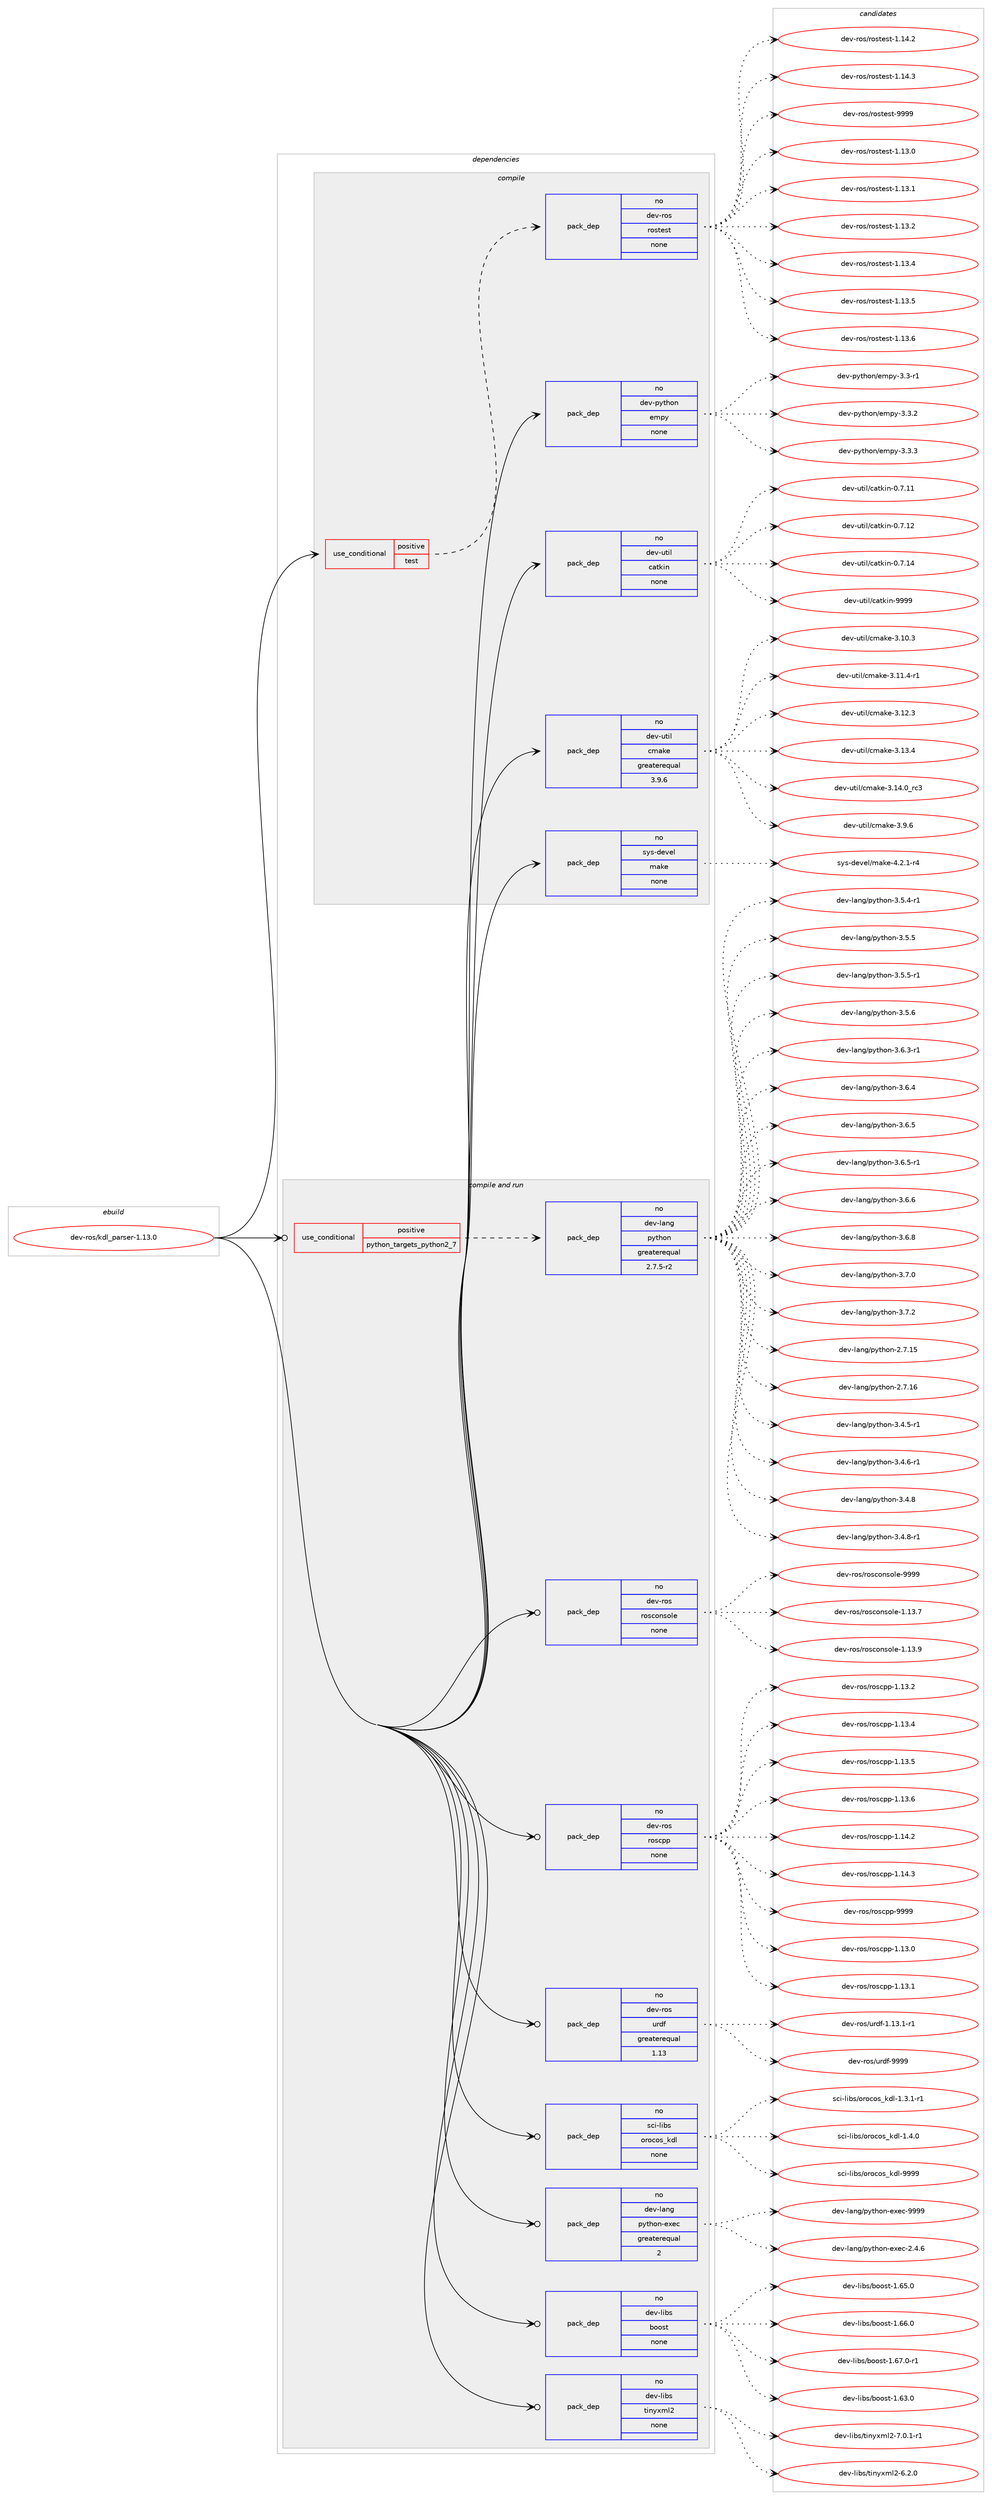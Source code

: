 digraph prolog {

# *************
# Graph options
# *************

newrank=true;
concentrate=true;
compound=true;
graph [rankdir=LR,fontname=Helvetica,fontsize=10,ranksep=1.5];#, ranksep=2.5, nodesep=0.2];
edge  [arrowhead=vee];
node  [fontname=Helvetica,fontsize=10];

# **********
# The ebuild
# **********

subgraph cluster_leftcol {
color=gray;
rank=same;
label=<<i>ebuild</i>>;
id [label="dev-ros/kdl_parser-1.13.0", color=red, width=4, href="../dev-ros/kdl_parser-1.13.0.svg"];
}

# ****************
# The dependencies
# ****************

subgraph cluster_midcol {
color=gray;
label=<<i>dependencies</i>>;
subgraph cluster_compile {
fillcolor="#eeeeee";
style=filled;
label=<<i>compile</i>>;
subgraph cond388828 {
dependency1458521 [label=<<TABLE BORDER="0" CELLBORDER="1" CELLSPACING="0" CELLPADDING="4"><TR><TD ROWSPAN="3" CELLPADDING="10">use_conditional</TD></TR><TR><TD>positive</TD></TR><TR><TD>test</TD></TR></TABLE>>, shape=none, color=red];
subgraph pack1046303 {
dependency1458522 [label=<<TABLE BORDER="0" CELLBORDER="1" CELLSPACING="0" CELLPADDING="4" WIDTH="220"><TR><TD ROWSPAN="6" CELLPADDING="30">pack_dep</TD></TR><TR><TD WIDTH="110">no</TD></TR><TR><TD>dev-ros</TD></TR><TR><TD>rostest</TD></TR><TR><TD>none</TD></TR><TR><TD></TD></TR></TABLE>>, shape=none, color=blue];
}
dependency1458521:e -> dependency1458522:w [weight=20,style="dashed",arrowhead="vee"];
}
id:e -> dependency1458521:w [weight=20,style="solid",arrowhead="vee"];
subgraph pack1046304 {
dependency1458523 [label=<<TABLE BORDER="0" CELLBORDER="1" CELLSPACING="0" CELLPADDING="4" WIDTH="220"><TR><TD ROWSPAN="6" CELLPADDING="30">pack_dep</TD></TR><TR><TD WIDTH="110">no</TD></TR><TR><TD>dev-python</TD></TR><TR><TD>empy</TD></TR><TR><TD>none</TD></TR><TR><TD></TD></TR></TABLE>>, shape=none, color=blue];
}
id:e -> dependency1458523:w [weight=20,style="solid",arrowhead="vee"];
subgraph pack1046305 {
dependency1458524 [label=<<TABLE BORDER="0" CELLBORDER="1" CELLSPACING="0" CELLPADDING="4" WIDTH="220"><TR><TD ROWSPAN="6" CELLPADDING="30">pack_dep</TD></TR><TR><TD WIDTH="110">no</TD></TR><TR><TD>dev-util</TD></TR><TR><TD>catkin</TD></TR><TR><TD>none</TD></TR><TR><TD></TD></TR></TABLE>>, shape=none, color=blue];
}
id:e -> dependency1458524:w [weight=20,style="solid",arrowhead="vee"];
subgraph pack1046306 {
dependency1458525 [label=<<TABLE BORDER="0" CELLBORDER="1" CELLSPACING="0" CELLPADDING="4" WIDTH="220"><TR><TD ROWSPAN="6" CELLPADDING="30">pack_dep</TD></TR><TR><TD WIDTH="110">no</TD></TR><TR><TD>dev-util</TD></TR><TR><TD>cmake</TD></TR><TR><TD>greaterequal</TD></TR><TR><TD>3.9.6</TD></TR></TABLE>>, shape=none, color=blue];
}
id:e -> dependency1458525:w [weight=20,style="solid",arrowhead="vee"];
subgraph pack1046307 {
dependency1458526 [label=<<TABLE BORDER="0" CELLBORDER="1" CELLSPACING="0" CELLPADDING="4" WIDTH="220"><TR><TD ROWSPAN="6" CELLPADDING="30">pack_dep</TD></TR><TR><TD WIDTH="110">no</TD></TR><TR><TD>sys-devel</TD></TR><TR><TD>make</TD></TR><TR><TD>none</TD></TR><TR><TD></TD></TR></TABLE>>, shape=none, color=blue];
}
id:e -> dependency1458526:w [weight=20,style="solid",arrowhead="vee"];
}
subgraph cluster_compileandrun {
fillcolor="#eeeeee";
style=filled;
label=<<i>compile and run</i>>;
subgraph cond388829 {
dependency1458527 [label=<<TABLE BORDER="0" CELLBORDER="1" CELLSPACING="0" CELLPADDING="4"><TR><TD ROWSPAN="3" CELLPADDING="10">use_conditional</TD></TR><TR><TD>positive</TD></TR><TR><TD>python_targets_python2_7</TD></TR></TABLE>>, shape=none, color=red];
subgraph pack1046308 {
dependency1458528 [label=<<TABLE BORDER="0" CELLBORDER="1" CELLSPACING="0" CELLPADDING="4" WIDTH="220"><TR><TD ROWSPAN="6" CELLPADDING="30">pack_dep</TD></TR><TR><TD WIDTH="110">no</TD></TR><TR><TD>dev-lang</TD></TR><TR><TD>python</TD></TR><TR><TD>greaterequal</TD></TR><TR><TD>2.7.5-r2</TD></TR></TABLE>>, shape=none, color=blue];
}
dependency1458527:e -> dependency1458528:w [weight=20,style="dashed",arrowhead="vee"];
}
id:e -> dependency1458527:w [weight=20,style="solid",arrowhead="odotvee"];
subgraph pack1046309 {
dependency1458529 [label=<<TABLE BORDER="0" CELLBORDER="1" CELLSPACING="0" CELLPADDING="4" WIDTH="220"><TR><TD ROWSPAN="6" CELLPADDING="30">pack_dep</TD></TR><TR><TD WIDTH="110">no</TD></TR><TR><TD>dev-lang</TD></TR><TR><TD>python-exec</TD></TR><TR><TD>greaterequal</TD></TR><TR><TD>2</TD></TR></TABLE>>, shape=none, color=blue];
}
id:e -> dependency1458529:w [weight=20,style="solid",arrowhead="odotvee"];
subgraph pack1046310 {
dependency1458530 [label=<<TABLE BORDER="0" CELLBORDER="1" CELLSPACING="0" CELLPADDING="4" WIDTH="220"><TR><TD ROWSPAN="6" CELLPADDING="30">pack_dep</TD></TR><TR><TD WIDTH="110">no</TD></TR><TR><TD>dev-libs</TD></TR><TR><TD>boost</TD></TR><TR><TD>none</TD></TR><TR><TD></TD></TR></TABLE>>, shape=none, color=blue];
}
id:e -> dependency1458530:w [weight=20,style="solid",arrowhead="odotvee"];
subgraph pack1046311 {
dependency1458531 [label=<<TABLE BORDER="0" CELLBORDER="1" CELLSPACING="0" CELLPADDING="4" WIDTH="220"><TR><TD ROWSPAN="6" CELLPADDING="30">pack_dep</TD></TR><TR><TD WIDTH="110">no</TD></TR><TR><TD>dev-libs</TD></TR><TR><TD>tinyxml2</TD></TR><TR><TD>none</TD></TR><TR><TD></TD></TR></TABLE>>, shape=none, color=blue];
}
id:e -> dependency1458531:w [weight=20,style="solid",arrowhead="odotvee"];
subgraph pack1046312 {
dependency1458532 [label=<<TABLE BORDER="0" CELLBORDER="1" CELLSPACING="0" CELLPADDING="4" WIDTH="220"><TR><TD ROWSPAN="6" CELLPADDING="30">pack_dep</TD></TR><TR><TD WIDTH="110">no</TD></TR><TR><TD>dev-ros</TD></TR><TR><TD>rosconsole</TD></TR><TR><TD>none</TD></TR><TR><TD></TD></TR></TABLE>>, shape=none, color=blue];
}
id:e -> dependency1458532:w [weight=20,style="solid",arrowhead="odotvee"];
subgraph pack1046313 {
dependency1458533 [label=<<TABLE BORDER="0" CELLBORDER="1" CELLSPACING="0" CELLPADDING="4" WIDTH="220"><TR><TD ROWSPAN="6" CELLPADDING="30">pack_dep</TD></TR><TR><TD WIDTH="110">no</TD></TR><TR><TD>dev-ros</TD></TR><TR><TD>roscpp</TD></TR><TR><TD>none</TD></TR><TR><TD></TD></TR></TABLE>>, shape=none, color=blue];
}
id:e -> dependency1458533:w [weight=20,style="solid",arrowhead="odotvee"];
subgraph pack1046314 {
dependency1458534 [label=<<TABLE BORDER="0" CELLBORDER="1" CELLSPACING="0" CELLPADDING="4" WIDTH="220"><TR><TD ROWSPAN="6" CELLPADDING="30">pack_dep</TD></TR><TR><TD WIDTH="110">no</TD></TR><TR><TD>dev-ros</TD></TR><TR><TD>urdf</TD></TR><TR><TD>greaterequal</TD></TR><TR><TD>1.13</TD></TR></TABLE>>, shape=none, color=blue];
}
id:e -> dependency1458534:w [weight=20,style="solid",arrowhead="odotvee"];
subgraph pack1046315 {
dependency1458535 [label=<<TABLE BORDER="0" CELLBORDER="1" CELLSPACING="0" CELLPADDING="4" WIDTH="220"><TR><TD ROWSPAN="6" CELLPADDING="30">pack_dep</TD></TR><TR><TD WIDTH="110">no</TD></TR><TR><TD>sci-libs</TD></TR><TR><TD>orocos_kdl</TD></TR><TR><TD>none</TD></TR><TR><TD></TD></TR></TABLE>>, shape=none, color=blue];
}
id:e -> dependency1458535:w [weight=20,style="solid",arrowhead="odotvee"];
}
subgraph cluster_run {
fillcolor="#eeeeee";
style=filled;
label=<<i>run</i>>;
}
}

# **************
# The candidates
# **************

subgraph cluster_choices {
rank=same;
color=gray;
label=<<i>candidates</i>>;

subgraph choice1046303 {
color=black;
nodesep=1;
choice100101118451141111154711411111511610111511645494649514648 [label="dev-ros/rostest-1.13.0", color=red, width=4,href="../dev-ros/rostest-1.13.0.svg"];
choice100101118451141111154711411111511610111511645494649514649 [label="dev-ros/rostest-1.13.1", color=red, width=4,href="../dev-ros/rostest-1.13.1.svg"];
choice100101118451141111154711411111511610111511645494649514650 [label="dev-ros/rostest-1.13.2", color=red, width=4,href="../dev-ros/rostest-1.13.2.svg"];
choice100101118451141111154711411111511610111511645494649514652 [label="dev-ros/rostest-1.13.4", color=red, width=4,href="../dev-ros/rostest-1.13.4.svg"];
choice100101118451141111154711411111511610111511645494649514653 [label="dev-ros/rostest-1.13.5", color=red, width=4,href="../dev-ros/rostest-1.13.5.svg"];
choice100101118451141111154711411111511610111511645494649514654 [label="dev-ros/rostest-1.13.6", color=red, width=4,href="../dev-ros/rostest-1.13.6.svg"];
choice100101118451141111154711411111511610111511645494649524650 [label="dev-ros/rostest-1.14.2", color=red, width=4,href="../dev-ros/rostest-1.14.2.svg"];
choice100101118451141111154711411111511610111511645494649524651 [label="dev-ros/rostest-1.14.3", color=red, width=4,href="../dev-ros/rostest-1.14.3.svg"];
choice10010111845114111115471141111151161011151164557575757 [label="dev-ros/rostest-9999", color=red, width=4,href="../dev-ros/rostest-9999.svg"];
dependency1458522:e -> choice100101118451141111154711411111511610111511645494649514648:w [style=dotted,weight="100"];
dependency1458522:e -> choice100101118451141111154711411111511610111511645494649514649:w [style=dotted,weight="100"];
dependency1458522:e -> choice100101118451141111154711411111511610111511645494649514650:w [style=dotted,weight="100"];
dependency1458522:e -> choice100101118451141111154711411111511610111511645494649514652:w [style=dotted,weight="100"];
dependency1458522:e -> choice100101118451141111154711411111511610111511645494649514653:w [style=dotted,weight="100"];
dependency1458522:e -> choice100101118451141111154711411111511610111511645494649514654:w [style=dotted,weight="100"];
dependency1458522:e -> choice100101118451141111154711411111511610111511645494649524650:w [style=dotted,weight="100"];
dependency1458522:e -> choice100101118451141111154711411111511610111511645494649524651:w [style=dotted,weight="100"];
dependency1458522:e -> choice10010111845114111115471141111151161011151164557575757:w [style=dotted,weight="100"];
}
subgraph choice1046304 {
color=black;
nodesep=1;
choice1001011184511212111610411111047101109112121455146514511449 [label="dev-python/empy-3.3-r1", color=red, width=4,href="../dev-python/empy-3.3-r1.svg"];
choice1001011184511212111610411111047101109112121455146514650 [label="dev-python/empy-3.3.2", color=red, width=4,href="../dev-python/empy-3.3.2.svg"];
choice1001011184511212111610411111047101109112121455146514651 [label="dev-python/empy-3.3.3", color=red, width=4,href="../dev-python/empy-3.3.3.svg"];
dependency1458523:e -> choice1001011184511212111610411111047101109112121455146514511449:w [style=dotted,weight="100"];
dependency1458523:e -> choice1001011184511212111610411111047101109112121455146514650:w [style=dotted,weight="100"];
dependency1458523:e -> choice1001011184511212111610411111047101109112121455146514651:w [style=dotted,weight="100"];
}
subgraph choice1046305 {
color=black;
nodesep=1;
choice1001011184511711610510847999711610710511045484655464949 [label="dev-util/catkin-0.7.11", color=red, width=4,href="../dev-util/catkin-0.7.11.svg"];
choice1001011184511711610510847999711610710511045484655464950 [label="dev-util/catkin-0.7.12", color=red, width=4,href="../dev-util/catkin-0.7.12.svg"];
choice1001011184511711610510847999711610710511045484655464952 [label="dev-util/catkin-0.7.14", color=red, width=4,href="../dev-util/catkin-0.7.14.svg"];
choice100101118451171161051084799971161071051104557575757 [label="dev-util/catkin-9999", color=red, width=4,href="../dev-util/catkin-9999.svg"];
dependency1458524:e -> choice1001011184511711610510847999711610710511045484655464949:w [style=dotted,weight="100"];
dependency1458524:e -> choice1001011184511711610510847999711610710511045484655464950:w [style=dotted,weight="100"];
dependency1458524:e -> choice1001011184511711610510847999711610710511045484655464952:w [style=dotted,weight="100"];
dependency1458524:e -> choice100101118451171161051084799971161071051104557575757:w [style=dotted,weight="100"];
}
subgraph choice1046306 {
color=black;
nodesep=1;
choice1001011184511711610510847991099710710145514649484651 [label="dev-util/cmake-3.10.3", color=red, width=4,href="../dev-util/cmake-3.10.3.svg"];
choice10010111845117116105108479910997107101455146494946524511449 [label="dev-util/cmake-3.11.4-r1", color=red, width=4,href="../dev-util/cmake-3.11.4-r1.svg"];
choice1001011184511711610510847991099710710145514649504651 [label="dev-util/cmake-3.12.3", color=red, width=4,href="../dev-util/cmake-3.12.3.svg"];
choice1001011184511711610510847991099710710145514649514652 [label="dev-util/cmake-3.13.4", color=red, width=4,href="../dev-util/cmake-3.13.4.svg"];
choice1001011184511711610510847991099710710145514649524648951149951 [label="dev-util/cmake-3.14.0_rc3", color=red, width=4,href="../dev-util/cmake-3.14.0_rc3.svg"];
choice10010111845117116105108479910997107101455146574654 [label="dev-util/cmake-3.9.6", color=red, width=4,href="../dev-util/cmake-3.9.6.svg"];
dependency1458525:e -> choice1001011184511711610510847991099710710145514649484651:w [style=dotted,weight="100"];
dependency1458525:e -> choice10010111845117116105108479910997107101455146494946524511449:w [style=dotted,weight="100"];
dependency1458525:e -> choice1001011184511711610510847991099710710145514649504651:w [style=dotted,weight="100"];
dependency1458525:e -> choice1001011184511711610510847991099710710145514649514652:w [style=dotted,weight="100"];
dependency1458525:e -> choice1001011184511711610510847991099710710145514649524648951149951:w [style=dotted,weight="100"];
dependency1458525:e -> choice10010111845117116105108479910997107101455146574654:w [style=dotted,weight="100"];
}
subgraph choice1046307 {
color=black;
nodesep=1;
choice1151211154510010111810110847109971071014552465046494511452 [label="sys-devel/make-4.2.1-r4", color=red, width=4,href="../sys-devel/make-4.2.1-r4.svg"];
dependency1458526:e -> choice1151211154510010111810110847109971071014552465046494511452:w [style=dotted,weight="100"];
}
subgraph choice1046308 {
color=black;
nodesep=1;
choice10010111845108971101034711212111610411111045504655464953 [label="dev-lang/python-2.7.15", color=red, width=4,href="../dev-lang/python-2.7.15.svg"];
choice10010111845108971101034711212111610411111045504655464954 [label="dev-lang/python-2.7.16", color=red, width=4,href="../dev-lang/python-2.7.16.svg"];
choice1001011184510897110103471121211161041111104551465246534511449 [label="dev-lang/python-3.4.5-r1", color=red, width=4,href="../dev-lang/python-3.4.5-r1.svg"];
choice1001011184510897110103471121211161041111104551465246544511449 [label="dev-lang/python-3.4.6-r1", color=red, width=4,href="../dev-lang/python-3.4.6-r1.svg"];
choice100101118451089711010347112121116104111110455146524656 [label="dev-lang/python-3.4.8", color=red, width=4,href="../dev-lang/python-3.4.8.svg"];
choice1001011184510897110103471121211161041111104551465246564511449 [label="dev-lang/python-3.4.8-r1", color=red, width=4,href="../dev-lang/python-3.4.8-r1.svg"];
choice1001011184510897110103471121211161041111104551465346524511449 [label="dev-lang/python-3.5.4-r1", color=red, width=4,href="../dev-lang/python-3.5.4-r1.svg"];
choice100101118451089711010347112121116104111110455146534653 [label="dev-lang/python-3.5.5", color=red, width=4,href="../dev-lang/python-3.5.5.svg"];
choice1001011184510897110103471121211161041111104551465346534511449 [label="dev-lang/python-3.5.5-r1", color=red, width=4,href="../dev-lang/python-3.5.5-r1.svg"];
choice100101118451089711010347112121116104111110455146534654 [label="dev-lang/python-3.5.6", color=red, width=4,href="../dev-lang/python-3.5.6.svg"];
choice1001011184510897110103471121211161041111104551465446514511449 [label="dev-lang/python-3.6.3-r1", color=red, width=4,href="../dev-lang/python-3.6.3-r1.svg"];
choice100101118451089711010347112121116104111110455146544652 [label="dev-lang/python-3.6.4", color=red, width=4,href="../dev-lang/python-3.6.4.svg"];
choice100101118451089711010347112121116104111110455146544653 [label="dev-lang/python-3.6.5", color=red, width=4,href="../dev-lang/python-3.6.5.svg"];
choice1001011184510897110103471121211161041111104551465446534511449 [label="dev-lang/python-3.6.5-r1", color=red, width=4,href="../dev-lang/python-3.6.5-r1.svg"];
choice100101118451089711010347112121116104111110455146544654 [label="dev-lang/python-3.6.6", color=red, width=4,href="../dev-lang/python-3.6.6.svg"];
choice100101118451089711010347112121116104111110455146544656 [label="dev-lang/python-3.6.8", color=red, width=4,href="../dev-lang/python-3.6.8.svg"];
choice100101118451089711010347112121116104111110455146554648 [label="dev-lang/python-3.7.0", color=red, width=4,href="../dev-lang/python-3.7.0.svg"];
choice100101118451089711010347112121116104111110455146554650 [label="dev-lang/python-3.7.2", color=red, width=4,href="../dev-lang/python-3.7.2.svg"];
dependency1458528:e -> choice10010111845108971101034711212111610411111045504655464953:w [style=dotted,weight="100"];
dependency1458528:e -> choice10010111845108971101034711212111610411111045504655464954:w [style=dotted,weight="100"];
dependency1458528:e -> choice1001011184510897110103471121211161041111104551465246534511449:w [style=dotted,weight="100"];
dependency1458528:e -> choice1001011184510897110103471121211161041111104551465246544511449:w [style=dotted,weight="100"];
dependency1458528:e -> choice100101118451089711010347112121116104111110455146524656:w [style=dotted,weight="100"];
dependency1458528:e -> choice1001011184510897110103471121211161041111104551465246564511449:w [style=dotted,weight="100"];
dependency1458528:e -> choice1001011184510897110103471121211161041111104551465346524511449:w [style=dotted,weight="100"];
dependency1458528:e -> choice100101118451089711010347112121116104111110455146534653:w [style=dotted,weight="100"];
dependency1458528:e -> choice1001011184510897110103471121211161041111104551465346534511449:w [style=dotted,weight="100"];
dependency1458528:e -> choice100101118451089711010347112121116104111110455146534654:w [style=dotted,weight="100"];
dependency1458528:e -> choice1001011184510897110103471121211161041111104551465446514511449:w [style=dotted,weight="100"];
dependency1458528:e -> choice100101118451089711010347112121116104111110455146544652:w [style=dotted,weight="100"];
dependency1458528:e -> choice100101118451089711010347112121116104111110455146544653:w [style=dotted,weight="100"];
dependency1458528:e -> choice1001011184510897110103471121211161041111104551465446534511449:w [style=dotted,weight="100"];
dependency1458528:e -> choice100101118451089711010347112121116104111110455146544654:w [style=dotted,weight="100"];
dependency1458528:e -> choice100101118451089711010347112121116104111110455146544656:w [style=dotted,weight="100"];
dependency1458528:e -> choice100101118451089711010347112121116104111110455146554648:w [style=dotted,weight="100"];
dependency1458528:e -> choice100101118451089711010347112121116104111110455146554650:w [style=dotted,weight="100"];
}
subgraph choice1046309 {
color=black;
nodesep=1;
choice1001011184510897110103471121211161041111104510112010199455046524654 [label="dev-lang/python-exec-2.4.6", color=red, width=4,href="../dev-lang/python-exec-2.4.6.svg"];
choice10010111845108971101034711212111610411111045101120101994557575757 [label="dev-lang/python-exec-9999", color=red, width=4,href="../dev-lang/python-exec-9999.svg"];
dependency1458529:e -> choice1001011184510897110103471121211161041111104510112010199455046524654:w [style=dotted,weight="100"];
dependency1458529:e -> choice10010111845108971101034711212111610411111045101120101994557575757:w [style=dotted,weight="100"];
}
subgraph choice1046310 {
color=black;
nodesep=1;
choice1001011184510810598115479811111111511645494654514648 [label="dev-libs/boost-1.63.0", color=red, width=4,href="../dev-libs/boost-1.63.0.svg"];
choice1001011184510810598115479811111111511645494654534648 [label="dev-libs/boost-1.65.0", color=red, width=4,href="../dev-libs/boost-1.65.0.svg"];
choice1001011184510810598115479811111111511645494654544648 [label="dev-libs/boost-1.66.0", color=red, width=4,href="../dev-libs/boost-1.66.0.svg"];
choice10010111845108105981154798111111115116454946545546484511449 [label="dev-libs/boost-1.67.0-r1", color=red, width=4,href="../dev-libs/boost-1.67.0-r1.svg"];
dependency1458530:e -> choice1001011184510810598115479811111111511645494654514648:w [style=dotted,weight="100"];
dependency1458530:e -> choice1001011184510810598115479811111111511645494654534648:w [style=dotted,weight="100"];
dependency1458530:e -> choice1001011184510810598115479811111111511645494654544648:w [style=dotted,weight="100"];
dependency1458530:e -> choice10010111845108105981154798111111115116454946545546484511449:w [style=dotted,weight="100"];
}
subgraph choice1046311 {
color=black;
nodesep=1;
choice10010111845108105981154711610511012112010910850455446504648 [label="dev-libs/tinyxml2-6.2.0", color=red, width=4,href="../dev-libs/tinyxml2-6.2.0.svg"];
choice100101118451081059811547116105110121120109108504555464846494511449 [label="dev-libs/tinyxml2-7.0.1-r1", color=red, width=4,href="../dev-libs/tinyxml2-7.0.1-r1.svg"];
dependency1458531:e -> choice10010111845108105981154711610511012112010910850455446504648:w [style=dotted,weight="100"];
dependency1458531:e -> choice100101118451081059811547116105110121120109108504555464846494511449:w [style=dotted,weight="100"];
}
subgraph choice1046312 {
color=black;
nodesep=1;
choice10010111845114111115471141111159911111011511110810145494649514655 [label="dev-ros/rosconsole-1.13.7", color=red, width=4,href="../dev-ros/rosconsole-1.13.7.svg"];
choice10010111845114111115471141111159911111011511110810145494649514657 [label="dev-ros/rosconsole-1.13.9", color=red, width=4,href="../dev-ros/rosconsole-1.13.9.svg"];
choice1001011184511411111547114111115991111101151111081014557575757 [label="dev-ros/rosconsole-9999", color=red, width=4,href="../dev-ros/rosconsole-9999.svg"];
dependency1458532:e -> choice10010111845114111115471141111159911111011511110810145494649514655:w [style=dotted,weight="100"];
dependency1458532:e -> choice10010111845114111115471141111159911111011511110810145494649514657:w [style=dotted,weight="100"];
dependency1458532:e -> choice1001011184511411111547114111115991111101151111081014557575757:w [style=dotted,weight="100"];
}
subgraph choice1046313 {
color=black;
nodesep=1;
choice10010111845114111115471141111159911211245494649514648 [label="dev-ros/roscpp-1.13.0", color=red, width=4,href="../dev-ros/roscpp-1.13.0.svg"];
choice10010111845114111115471141111159911211245494649514649 [label="dev-ros/roscpp-1.13.1", color=red, width=4,href="../dev-ros/roscpp-1.13.1.svg"];
choice10010111845114111115471141111159911211245494649514650 [label="dev-ros/roscpp-1.13.2", color=red, width=4,href="../dev-ros/roscpp-1.13.2.svg"];
choice10010111845114111115471141111159911211245494649514652 [label="dev-ros/roscpp-1.13.4", color=red, width=4,href="../dev-ros/roscpp-1.13.4.svg"];
choice10010111845114111115471141111159911211245494649514653 [label="dev-ros/roscpp-1.13.5", color=red, width=4,href="../dev-ros/roscpp-1.13.5.svg"];
choice10010111845114111115471141111159911211245494649514654 [label="dev-ros/roscpp-1.13.6", color=red, width=4,href="../dev-ros/roscpp-1.13.6.svg"];
choice10010111845114111115471141111159911211245494649524650 [label="dev-ros/roscpp-1.14.2", color=red, width=4,href="../dev-ros/roscpp-1.14.2.svg"];
choice10010111845114111115471141111159911211245494649524651 [label="dev-ros/roscpp-1.14.3", color=red, width=4,href="../dev-ros/roscpp-1.14.3.svg"];
choice1001011184511411111547114111115991121124557575757 [label="dev-ros/roscpp-9999", color=red, width=4,href="../dev-ros/roscpp-9999.svg"];
dependency1458533:e -> choice10010111845114111115471141111159911211245494649514648:w [style=dotted,weight="100"];
dependency1458533:e -> choice10010111845114111115471141111159911211245494649514649:w [style=dotted,weight="100"];
dependency1458533:e -> choice10010111845114111115471141111159911211245494649514650:w [style=dotted,weight="100"];
dependency1458533:e -> choice10010111845114111115471141111159911211245494649514652:w [style=dotted,weight="100"];
dependency1458533:e -> choice10010111845114111115471141111159911211245494649514653:w [style=dotted,weight="100"];
dependency1458533:e -> choice10010111845114111115471141111159911211245494649514654:w [style=dotted,weight="100"];
dependency1458533:e -> choice10010111845114111115471141111159911211245494649524650:w [style=dotted,weight="100"];
dependency1458533:e -> choice10010111845114111115471141111159911211245494649524651:w [style=dotted,weight="100"];
dependency1458533:e -> choice1001011184511411111547114111115991121124557575757:w [style=dotted,weight="100"];
}
subgraph choice1046314 {
color=black;
nodesep=1;
choice1001011184511411111547117114100102454946495146494511449 [label="dev-ros/urdf-1.13.1-r1", color=red, width=4,href="../dev-ros/urdf-1.13.1-r1.svg"];
choice10010111845114111115471171141001024557575757 [label="dev-ros/urdf-9999", color=red, width=4,href="../dev-ros/urdf-9999.svg"];
dependency1458534:e -> choice1001011184511411111547117114100102454946495146494511449:w [style=dotted,weight="100"];
dependency1458534:e -> choice10010111845114111115471171141001024557575757:w [style=dotted,weight="100"];
}
subgraph choice1046315 {
color=black;
nodesep=1;
choice1159910545108105981154711111411199111115951071001084549465146494511449 [label="sci-libs/orocos_kdl-1.3.1-r1", color=red, width=4,href="../sci-libs/orocos_kdl-1.3.1-r1.svg"];
choice115991054510810598115471111141119911111595107100108454946524648 [label="sci-libs/orocos_kdl-1.4.0", color=red, width=4,href="../sci-libs/orocos_kdl-1.4.0.svg"];
choice1159910545108105981154711111411199111115951071001084557575757 [label="sci-libs/orocos_kdl-9999", color=red, width=4,href="../sci-libs/orocos_kdl-9999.svg"];
dependency1458535:e -> choice1159910545108105981154711111411199111115951071001084549465146494511449:w [style=dotted,weight="100"];
dependency1458535:e -> choice115991054510810598115471111141119911111595107100108454946524648:w [style=dotted,weight="100"];
dependency1458535:e -> choice1159910545108105981154711111411199111115951071001084557575757:w [style=dotted,weight="100"];
}
}

}
